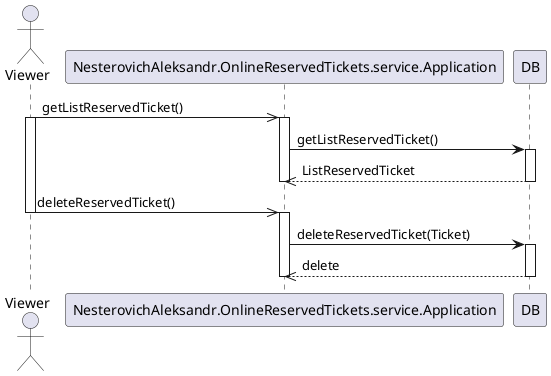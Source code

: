 @startuml

actor Viewer

Viewer ->> NesterovichAleksandr.OnlineReservedTickets.service.Application : getListReservedTicket()
activate Viewer
activate NesterovichAleksandr.OnlineReservedTickets.service.Application
NesterovichAleksandr.OnlineReservedTickets.service.Application -> DB : getListReservedTicket()
activate DB
NesterovichAleksandr.OnlineReservedTickets.service.Application <<-- DB : ListReservedTicket
deactivate DB
deactivate NesterovichAleksandr.OnlineReservedTickets.service.Application
Viewer ->> NesterovichAleksandr.OnlineReservedTickets.service.Application : deleteReservedTicket()
deactivate Viewer
activate NesterovichAleksandr.OnlineReservedTickets.service.Application
NesterovichAleksandr.OnlineReservedTickets.service.Application -> DB : deleteReservedTicket(Ticket)
activate DB
NesterovichAleksandr.OnlineReservedTickets.service.Application <<-- DB : delete
deactivate DB

database DB

deactivate NesterovichAleksandr.OnlineReservedTickets.service.Application

@enduml